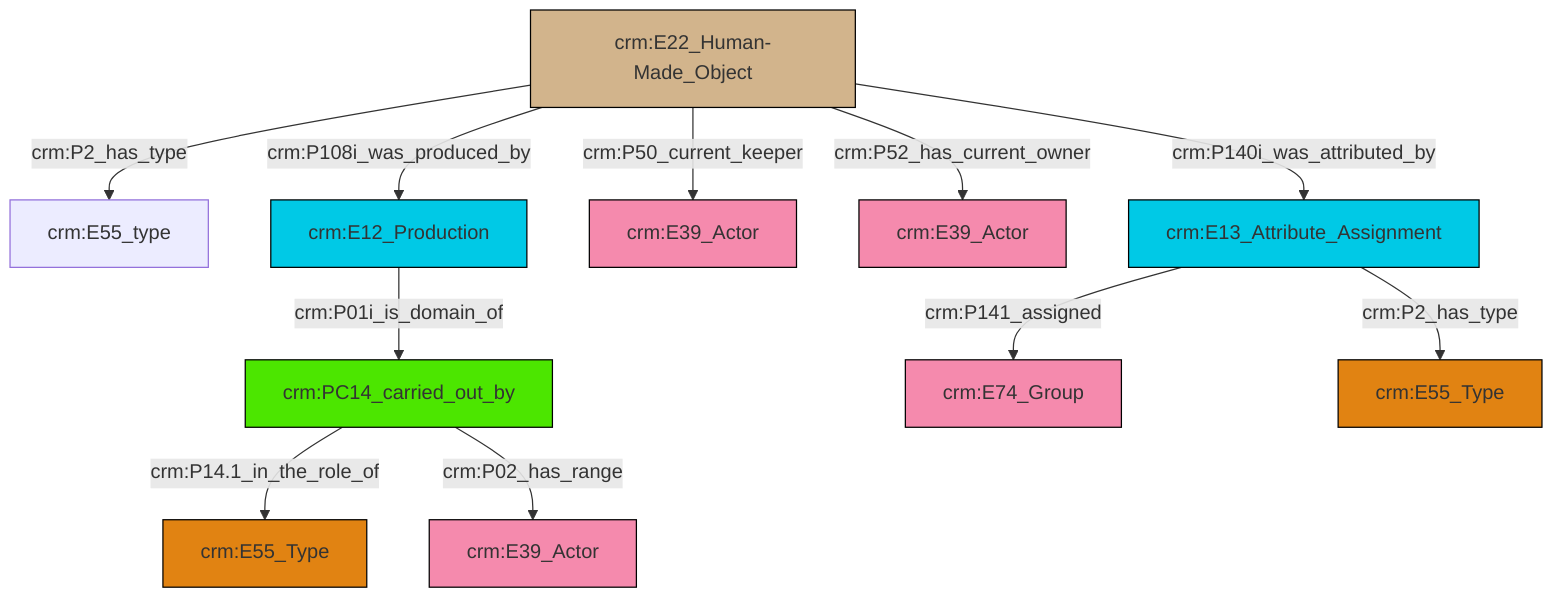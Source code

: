 graph TD
classDef Literal fill:#f2f2f2,stroke:#000000;
classDef CRM_Entity fill:#FFFFFF,stroke:#000000;
classDef Temporal_Entity fill:#00C9E6, stroke:#000000;
classDef Type fill:#E18312, stroke:#000000;
classDef Time-Span fill:#2C9C91, stroke:#000000;
classDef Appellation fill:#FFEB7F, stroke:#000000;
classDef Place fill:#008836, stroke:#000000;
classDef Persistent_Item fill:#B266B2, stroke:#000000;
classDef Conceptual_Object fill:#FFD700, stroke:#000000;
classDef Physical_Thing fill:#D2B48C, stroke:#000000;
classDef Actor fill:#f58aad, stroke:#000000;
classDef PC_Classes fill:#4ce600, stroke:#000000;
classDef Multi fill:#cccccc,stroke:#000000;

0["crm:E22_Human-Made_Object"]:::Physical_Thing -->|crm:P2_has_type| 1["crm:E55_type"]:::Default
0["crm:E22_Human-Made_Object"]:::Physical_Thing -->|crm:P108i_was_produced_by| 2["crm:E12_Production"]:::Temporal_Entity
0["crm:E22_Human-Made_Object"]:::Physical_Thing -->|crm:P50_current_keeper| 3["crm:E39_Actor"]:::Actor
2["crm:E12_Production"]:::Temporal_Entity -->|crm:P01i_is_domain_of| 6["crm:PC14_carried_out_by"]:::PC_Classes
6["crm:PC14_carried_out_by"]:::PC_Classes -->|crm:P14.1_in_the_role_of| 7["crm:E55_Type"]:::Type
15["crm:E13_Attribute_Assignment"]:::Temporal_Entity -->|crm:P141_assigned| 9["crm:E74_Group"]:::Actor
0["crm:E22_Human-Made_Object"]:::Physical_Thing -->|crm:P52_has_current_owner| 17["crm:E39_Actor"]:::Actor
15["crm:E13_Attribute_Assignment"]:::Temporal_Entity -->|crm:P2_has_type| 4["crm:E55_Type"]:::Type
6["crm:PC14_carried_out_by"]:::PC_Classes -->|crm:P02_has_range| 13["crm:E39_Actor"]:::Actor
0["crm:E22_Human-Made_Object"]:::Physical_Thing -->|crm:P140i_was_attributed_by| 15["crm:E13_Attribute_Assignment"]:::Temporal_Entity